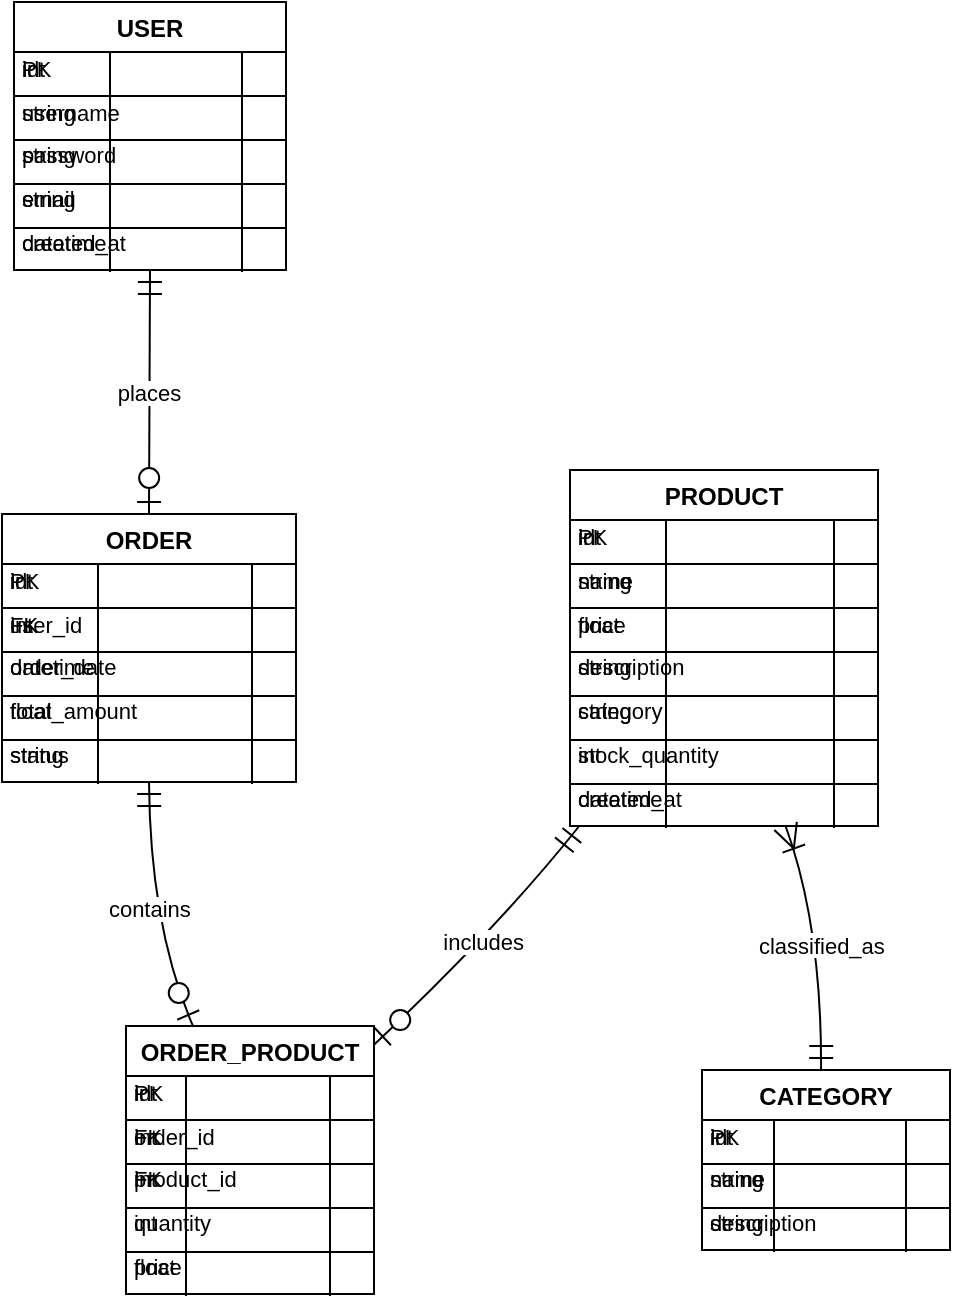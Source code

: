<mxfile version="26.2.13">
  <diagram name="Page-1" id="8xjxKdz7kWo_P9GLOSG8">
    <mxGraphModel>
      <root>
        <mxCell id="0" />
        <mxCell id="1" parent="0" />
        <mxCell id="2" value="USER" style="shape=table;startSize=25;container=1;collapsible=0;childLayout=tableLayout;fixedRows=1;rowLines=1;fontStyle=1;align=center;resizeLast=1;" vertex="1" parent="1">
          <mxGeometry x="26" y="20" width="136" height="134" as="geometry" />
        </mxCell>
        <mxCell id="3" style="shape=tableRow;horizontal=0;startSize=0;swimlaneHead=0;swimlaneBody=0;fillColor=none;collapsible=0;dropTarget=0;points=[[0,0.5],[1,0.5]];portConstraint=eastwest;top=0;left=0;right=0;bottom=0;" vertex="1" parent="2">
          <mxGeometry y="22" width="136" height="22" as="geometry" />
        </mxCell>
        <mxCell id="4" value="int" style="shape=partialRectangle;connectable=0;fillColor=none;top=0;left=0;bottom=0;right=0;align=left;spacingLeft=2;overflow=hidden;fontSize=11;" vertex="1" parent="3">
          <mxGeometry width="48" height="22" as="geometry" />
        </mxCell>
        <mxCell id="5" value="id" style="shape=partialRectangle;connectable=0;fillColor=none;top=0;left=0;bottom=0;right=0;align=left;spacingLeft=2;overflow=hidden;fontSize=11;" vertex="1" parent="3">
          <mxGeometry width="66" height="22" as="geometry" />
        </mxCell>
        <mxCell id="6" value="PK" style="shape=partialRectangle;connectable=0;fillColor=none;top=0;left=0;bottom=0;right=0;align=left;spacingLeft=2;overflow=hidden;fontSize=11;" vertex="1" parent="3">
          <mxGeometry width="22" height="22" as="geometry" />
        </mxCell>
        <mxCell id="7" style="shape=tableRow;horizontal=0;startSize=0;swimlaneHead=0;swimlaneBody=0;fillColor=none;collapsible=0;dropTarget=0;points=[[0,0.5],[1,0.5]];portConstraint=eastwest;top=0;left=0;right=0;bottom=0;" vertex="1" parent="2">
          <mxGeometry y="44" width="136" height="22" as="geometry" />
        </mxCell>
        <mxCell id="8" value="string" style="shape=partialRectangle;connectable=0;fillColor=none;top=0;left=0;bottom=0;right=0;align=left;spacingLeft=2;overflow=hidden;fontSize=11;" vertex="1" parent="7">
          <mxGeometry width="48" height="22" as="geometry" />
        </mxCell>
        <mxCell id="9" value="username" style="shape=partialRectangle;connectable=0;fillColor=none;top=0;left=0;bottom=0;right=0;align=left;spacingLeft=2;overflow=hidden;fontSize=11;" vertex="1" parent="7">
          <mxGeometry width="66" height="22" as="geometry" />
        </mxCell>
        <mxCell id="10" value="" style="shape=partialRectangle;connectable=0;fillColor=none;top=0;left=0;bottom=0;right=0;align=left;spacingLeft=2;overflow=hidden;fontSize=11;" vertex="1" parent="7">
          <mxGeometry width="22" height="22" as="geometry" />
        </mxCell>
        <mxCell id="11" style="shape=tableRow;horizontal=0;startSize=0;swimlaneHead=0;swimlaneBody=0;fillColor=none;collapsible=0;dropTarget=0;points=[[0,0.5],[1,0.5]];portConstraint=eastwest;top=0;left=0;right=0;bottom=0;" vertex="1" parent="2">
          <mxGeometry y="65" width="136" height="22" as="geometry" />
        </mxCell>
        <mxCell id="12" value="string" style="shape=partialRectangle;connectable=0;fillColor=none;top=0;left=0;bottom=0;right=0;align=left;spacingLeft=2;overflow=hidden;fontSize=11;" vertex="1" parent="11">
          <mxGeometry width="48" height="22" as="geometry" />
        </mxCell>
        <mxCell id="13" value="password" style="shape=partialRectangle;connectable=0;fillColor=none;top=0;left=0;bottom=0;right=0;align=left;spacingLeft=2;overflow=hidden;fontSize=11;" vertex="1" parent="11">
          <mxGeometry width="66" height="22" as="geometry" />
        </mxCell>
        <mxCell id="14" value="" style="shape=partialRectangle;connectable=0;fillColor=none;top=0;left=0;bottom=0;right=0;align=left;spacingLeft=2;overflow=hidden;fontSize=11;" vertex="1" parent="11">
          <mxGeometry width="22" height="22" as="geometry" />
        </mxCell>
        <mxCell id="15" style="shape=tableRow;horizontal=0;startSize=0;swimlaneHead=0;swimlaneBody=0;fillColor=none;collapsible=0;dropTarget=0;points=[[0,0.5],[1,0.5]];portConstraint=eastwest;top=0;left=0;right=0;bottom=0;" vertex="1" parent="2">
          <mxGeometry y="87" width="136" height="22" as="geometry" />
        </mxCell>
        <mxCell id="16" value="string" style="shape=partialRectangle;connectable=0;fillColor=none;top=0;left=0;bottom=0;right=0;align=left;spacingLeft=2;overflow=hidden;fontSize=11;" vertex="1" parent="15">
          <mxGeometry width="48" height="22" as="geometry" />
        </mxCell>
        <mxCell id="17" value="email" style="shape=partialRectangle;connectable=0;fillColor=none;top=0;left=0;bottom=0;right=0;align=left;spacingLeft=2;overflow=hidden;fontSize=11;" vertex="1" parent="15">
          <mxGeometry width="66" height="22" as="geometry" />
        </mxCell>
        <mxCell id="18" value="" style="shape=partialRectangle;connectable=0;fillColor=none;top=0;left=0;bottom=0;right=0;align=left;spacingLeft=2;overflow=hidden;fontSize=11;" vertex="1" parent="15">
          <mxGeometry width="22" height="22" as="geometry" />
        </mxCell>
        <mxCell id="19" style="shape=tableRow;horizontal=0;startSize=0;swimlaneHead=0;swimlaneBody=0;fillColor=none;collapsible=0;dropTarget=0;points=[[0,0.5],[1,0.5]];portConstraint=eastwest;top=0;left=0;right=0;bottom=0;" vertex="1" parent="2">
          <mxGeometry y="109" width="136" height="22" as="geometry" />
        </mxCell>
        <mxCell id="20" value="datetime" style="shape=partialRectangle;connectable=0;fillColor=none;top=0;left=0;bottom=0;right=0;align=left;spacingLeft=2;overflow=hidden;fontSize=11;" vertex="1" parent="19">
          <mxGeometry width="48" height="22" as="geometry" />
        </mxCell>
        <mxCell id="21" value="created_at" style="shape=partialRectangle;connectable=0;fillColor=none;top=0;left=0;bottom=0;right=0;align=left;spacingLeft=2;overflow=hidden;fontSize=11;" vertex="1" parent="19">
          <mxGeometry width="66" height="22" as="geometry" />
        </mxCell>
        <mxCell id="22" value="" style="shape=partialRectangle;connectable=0;fillColor=none;top=0;left=0;bottom=0;right=0;align=left;spacingLeft=2;overflow=hidden;fontSize=11;" vertex="1" parent="19">
          <mxGeometry width="22" height="22" as="geometry" />
        </mxCell>
        <mxCell id="23" value="PRODUCT" style="shape=table;startSize=25;container=1;collapsible=0;childLayout=tableLayout;fixedRows=1;rowLines=1;fontStyle=1;align=center;resizeLast=1;" vertex="1" parent="1">
          <mxGeometry x="304" y="254" width="154" height="178" as="geometry" />
        </mxCell>
        <mxCell id="24" style="shape=tableRow;horizontal=0;startSize=0;swimlaneHead=0;swimlaneBody=0;fillColor=none;collapsible=0;dropTarget=0;points=[[0,0.5],[1,0.5]];portConstraint=eastwest;top=0;left=0;right=0;bottom=0;" vertex="1" parent="23">
          <mxGeometry y="22" width="153" height="22" as="geometry" />
        </mxCell>
        <mxCell id="25" value="int" style="shape=partialRectangle;connectable=0;fillColor=none;top=0;left=0;bottom=0;right=0;align=left;spacingLeft=2;overflow=hidden;fontSize=11;" vertex="1" parent="24">
          <mxGeometry width="48" height="22" as="geometry" />
        </mxCell>
        <mxCell id="26" value="id" style="shape=partialRectangle;connectable=0;fillColor=none;top=0;left=0;bottom=0;right=0;align=left;spacingLeft=2;overflow=hidden;fontSize=11;" vertex="1" parent="24">
          <mxGeometry width="84" height="22" as="geometry" />
        </mxCell>
        <mxCell id="27" value="PK" style="shape=partialRectangle;connectable=0;fillColor=none;top=0;left=0;bottom=0;right=0;align=left;spacingLeft=2;overflow=hidden;fontSize=11;" vertex="1" parent="24">
          <mxGeometry width="22" height="22" as="geometry" />
        </mxCell>
        <mxCell id="28" style="shape=tableRow;horizontal=0;startSize=0;swimlaneHead=0;swimlaneBody=0;fillColor=none;collapsible=0;dropTarget=0;points=[[0,0.5],[1,0.5]];portConstraint=eastwest;top=0;left=0;right=0;bottom=0;" vertex="1" parent="23">
          <mxGeometry y="44" width="153" height="22" as="geometry" />
        </mxCell>
        <mxCell id="29" value="string" style="shape=partialRectangle;connectable=0;fillColor=none;top=0;left=0;bottom=0;right=0;align=left;spacingLeft=2;overflow=hidden;fontSize=11;" vertex="1" parent="28">
          <mxGeometry width="48" height="22" as="geometry" />
        </mxCell>
        <mxCell id="30" value="name" style="shape=partialRectangle;connectable=0;fillColor=none;top=0;left=0;bottom=0;right=0;align=left;spacingLeft=2;overflow=hidden;fontSize=11;" vertex="1" parent="28">
          <mxGeometry width="84" height="22" as="geometry" />
        </mxCell>
        <mxCell id="31" value="" style="shape=partialRectangle;connectable=0;fillColor=none;top=0;left=0;bottom=0;right=0;align=left;spacingLeft=2;overflow=hidden;fontSize=11;" vertex="1" parent="28">
          <mxGeometry width="22" height="22" as="geometry" />
        </mxCell>
        <mxCell id="32" style="shape=tableRow;horizontal=0;startSize=0;swimlaneHead=0;swimlaneBody=0;fillColor=none;collapsible=0;dropTarget=0;points=[[0,0.5],[1,0.5]];portConstraint=eastwest;top=0;left=0;right=0;bottom=0;" vertex="1" parent="23">
          <mxGeometry y="66" width="153" height="22" as="geometry" />
        </mxCell>
        <mxCell id="33" value="float" style="shape=partialRectangle;connectable=0;fillColor=none;top=0;left=0;bottom=0;right=0;align=left;spacingLeft=2;overflow=hidden;fontSize=11;" vertex="1" parent="32">
          <mxGeometry width="48" height="22" as="geometry" />
        </mxCell>
        <mxCell id="34" value="price" style="shape=partialRectangle;connectable=0;fillColor=none;top=0;left=0;bottom=0;right=0;align=left;spacingLeft=2;overflow=hidden;fontSize=11;" vertex="1" parent="32">
          <mxGeometry width="84" height="22" as="geometry" />
        </mxCell>
        <mxCell id="35" value="" style="shape=partialRectangle;connectable=0;fillColor=none;top=0;left=0;bottom=0;right=0;align=left;spacingLeft=2;overflow=hidden;fontSize=11;" vertex="1" parent="32">
          <mxGeometry width="22" height="22" as="geometry" />
        </mxCell>
        <mxCell id="36" style="shape=tableRow;horizontal=0;startSize=0;swimlaneHead=0;swimlaneBody=0;fillColor=none;collapsible=0;dropTarget=0;points=[[0,0.5],[1,0.5]];portConstraint=eastwest;top=0;left=0;right=0;bottom=0;" vertex="1" parent="23">
          <mxGeometry y="87" width="153" height="22" as="geometry" />
        </mxCell>
        <mxCell id="37" value="string" style="shape=partialRectangle;connectable=0;fillColor=none;top=0;left=0;bottom=0;right=0;align=left;spacingLeft=2;overflow=hidden;fontSize=11;" vertex="1" parent="36">
          <mxGeometry width="48" height="22" as="geometry" />
        </mxCell>
        <mxCell id="38" value="description" style="shape=partialRectangle;connectable=0;fillColor=none;top=0;left=0;bottom=0;right=0;align=left;spacingLeft=2;overflow=hidden;fontSize=11;" vertex="1" parent="36">
          <mxGeometry width="84" height="22" as="geometry" />
        </mxCell>
        <mxCell id="39" value="" style="shape=partialRectangle;connectable=0;fillColor=none;top=0;left=0;bottom=0;right=0;align=left;spacingLeft=2;overflow=hidden;fontSize=11;" vertex="1" parent="36">
          <mxGeometry width="22" height="22" as="geometry" />
        </mxCell>
        <mxCell id="40" style="shape=tableRow;horizontal=0;startSize=0;swimlaneHead=0;swimlaneBody=0;fillColor=none;collapsible=0;dropTarget=0;points=[[0,0.5],[1,0.5]];portConstraint=eastwest;top=0;left=0;right=0;bottom=0;" vertex="1" parent="23">
          <mxGeometry y="109" width="153" height="22" as="geometry" />
        </mxCell>
        <mxCell id="41" value="string" style="shape=partialRectangle;connectable=0;fillColor=none;top=0;left=0;bottom=0;right=0;align=left;spacingLeft=2;overflow=hidden;fontSize=11;" vertex="1" parent="40">
          <mxGeometry width="48" height="22" as="geometry" />
        </mxCell>
        <mxCell id="42" value="category" style="shape=partialRectangle;connectable=0;fillColor=none;top=0;left=0;bottom=0;right=0;align=left;spacingLeft=2;overflow=hidden;fontSize=11;" vertex="1" parent="40">
          <mxGeometry width="84" height="22" as="geometry" />
        </mxCell>
        <mxCell id="43" value="" style="shape=partialRectangle;connectable=0;fillColor=none;top=0;left=0;bottom=0;right=0;align=left;spacingLeft=2;overflow=hidden;fontSize=11;" vertex="1" parent="40">
          <mxGeometry width="22" height="22" as="geometry" />
        </mxCell>
        <mxCell id="44" style="shape=tableRow;horizontal=0;startSize=0;swimlaneHead=0;swimlaneBody=0;fillColor=none;collapsible=0;dropTarget=0;points=[[0,0.5],[1,0.5]];portConstraint=eastwest;top=0;left=0;right=0;bottom=0;" vertex="1" parent="23">
          <mxGeometry y="131" width="153" height="22" as="geometry" />
        </mxCell>
        <mxCell id="45" value="int" style="shape=partialRectangle;connectable=0;fillColor=none;top=0;left=0;bottom=0;right=0;align=left;spacingLeft=2;overflow=hidden;fontSize=11;" vertex="1" parent="44">
          <mxGeometry width="48" height="22" as="geometry" />
        </mxCell>
        <mxCell id="46" value="stock_quantity" style="shape=partialRectangle;connectable=0;fillColor=none;top=0;left=0;bottom=0;right=0;align=left;spacingLeft=2;overflow=hidden;fontSize=11;" vertex="1" parent="44">
          <mxGeometry width="84" height="22" as="geometry" />
        </mxCell>
        <mxCell id="47" value="" style="shape=partialRectangle;connectable=0;fillColor=none;top=0;left=0;bottom=0;right=0;align=left;spacingLeft=2;overflow=hidden;fontSize=11;" vertex="1" parent="44">
          <mxGeometry width="22" height="22" as="geometry" />
        </mxCell>
        <mxCell id="48" style="shape=tableRow;horizontal=0;startSize=0;swimlaneHead=0;swimlaneBody=0;fillColor=none;collapsible=0;dropTarget=0;points=[[0,0.5],[1,0.5]];portConstraint=eastwest;top=0;left=0;right=0;bottom=0;" vertex="1" parent="23">
          <mxGeometry y="153" width="153" height="22" as="geometry" />
        </mxCell>
        <mxCell id="49" value="datetime" style="shape=partialRectangle;connectable=0;fillColor=none;top=0;left=0;bottom=0;right=0;align=left;spacingLeft=2;overflow=hidden;fontSize=11;" vertex="1" parent="48">
          <mxGeometry width="48" height="22" as="geometry" />
        </mxCell>
        <mxCell id="50" value="created_at" style="shape=partialRectangle;connectable=0;fillColor=none;top=0;left=0;bottom=0;right=0;align=left;spacingLeft=2;overflow=hidden;fontSize=11;" vertex="1" parent="48">
          <mxGeometry width="84" height="22" as="geometry" />
        </mxCell>
        <mxCell id="51" value="" style="shape=partialRectangle;connectable=0;fillColor=none;top=0;left=0;bottom=0;right=0;align=left;spacingLeft=2;overflow=hidden;fontSize=11;" vertex="1" parent="48">
          <mxGeometry width="22" height="22" as="geometry" />
        </mxCell>
        <mxCell id="52" value="ORDER" style="shape=table;startSize=25;container=1;collapsible=0;childLayout=tableLayout;fixedRows=1;rowLines=1;fontStyle=1;align=center;resizeLast=1;" vertex="1" parent="1">
          <mxGeometry x="20" y="276" width="147" height="134" as="geometry" />
        </mxCell>
        <mxCell id="53" style="shape=tableRow;horizontal=0;startSize=0;swimlaneHead=0;swimlaneBody=0;fillColor=none;collapsible=0;dropTarget=0;points=[[0,0.5],[1,0.5]];portConstraint=eastwest;top=0;left=0;right=0;bottom=0;" vertex="1" parent="52">
          <mxGeometry y="22" width="147" height="22" as="geometry" />
        </mxCell>
        <mxCell id="54" value="int" style="shape=partialRectangle;connectable=0;fillColor=none;top=0;left=0;bottom=0;right=0;align=left;spacingLeft=2;overflow=hidden;fontSize=11;" vertex="1" parent="53">
          <mxGeometry width="48" height="22" as="geometry" />
        </mxCell>
        <mxCell id="55" value="id" style="shape=partialRectangle;connectable=0;fillColor=none;top=0;left=0;bottom=0;right=0;align=left;spacingLeft=2;overflow=hidden;fontSize=11;" vertex="1" parent="53">
          <mxGeometry width="77" height="22" as="geometry" />
        </mxCell>
        <mxCell id="56" value="PK" style="shape=partialRectangle;connectable=0;fillColor=none;top=0;left=0;bottom=0;right=0;align=left;spacingLeft=2;overflow=hidden;fontSize=11;" vertex="1" parent="53">
          <mxGeometry width="22" height="22" as="geometry" />
        </mxCell>
        <mxCell id="57" style="shape=tableRow;horizontal=0;startSize=0;swimlaneHead=0;swimlaneBody=0;fillColor=none;collapsible=0;dropTarget=0;points=[[0,0.5],[1,0.5]];portConstraint=eastwest;top=0;left=0;right=0;bottom=0;" vertex="1" parent="52">
          <mxGeometry y="44" width="147" height="22" as="geometry" />
        </mxCell>
        <mxCell id="58" value="int" style="shape=partialRectangle;connectable=0;fillColor=none;top=0;left=0;bottom=0;right=0;align=left;spacingLeft=2;overflow=hidden;fontSize=11;" vertex="1" parent="57">
          <mxGeometry width="48" height="22" as="geometry" />
        </mxCell>
        <mxCell id="59" value="user_id" style="shape=partialRectangle;connectable=0;fillColor=none;top=0;left=0;bottom=0;right=0;align=left;spacingLeft=2;overflow=hidden;fontSize=11;" vertex="1" parent="57">
          <mxGeometry width="77" height="22" as="geometry" />
        </mxCell>
        <mxCell id="60" value="FK" style="shape=partialRectangle;connectable=0;fillColor=none;top=0;left=0;bottom=0;right=0;align=left;spacingLeft=2;overflow=hidden;fontSize=11;" vertex="1" parent="57">
          <mxGeometry width="22" height="22" as="geometry" />
        </mxCell>
        <mxCell id="61" style="shape=tableRow;horizontal=0;startSize=0;swimlaneHead=0;swimlaneBody=0;fillColor=none;collapsible=0;dropTarget=0;points=[[0,0.5],[1,0.5]];portConstraint=eastwest;top=0;left=0;right=0;bottom=0;" vertex="1" parent="52">
          <mxGeometry y="65" width="147" height="22" as="geometry" />
        </mxCell>
        <mxCell id="62" value="datetime" style="shape=partialRectangle;connectable=0;fillColor=none;top=0;left=0;bottom=0;right=0;align=left;spacingLeft=2;overflow=hidden;fontSize=11;" vertex="1" parent="61">
          <mxGeometry width="48" height="22" as="geometry" />
        </mxCell>
        <mxCell id="63" value="order_date" style="shape=partialRectangle;connectable=0;fillColor=none;top=0;left=0;bottom=0;right=0;align=left;spacingLeft=2;overflow=hidden;fontSize=11;" vertex="1" parent="61">
          <mxGeometry width="77" height="22" as="geometry" />
        </mxCell>
        <mxCell id="64" value="" style="shape=partialRectangle;connectable=0;fillColor=none;top=0;left=0;bottom=0;right=0;align=left;spacingLeft=2;overflow=hidden;fontSize=11;" vertex="1" parent="61">
          <mxGeometry width="22" height="22" as="geometry" />
        </mxCell>
        <mxCell id="65" style="shape=tableRow;horizontal=0;startSize=0;swimlaneHead=0;swimlaneBody=0;fillColor=none;collapsible=0;dropTarget=0;points=[[0,0.5],[1,0.5]];portConstraint=eastwest;top=0;left=0;right=0;bottom=0;" vertex="1" parent="52">
          <mxGeometry y="87" width="147" height="22" as="geometry" />
        </mxCell>
        <mxCell id="66" value="float" style="shape=partialRectangle;connectable=0;fillColor=none;top=0;left=0;bottom=0;right=0;align=left;spacingLeft=2;overflow=hidden;fontSize=11;" vertex="1" parent="65">
          <mxGeometry width="48" height="22" as="geometry" />
        </mxCell>
        <mxCell id="67" value="total_amount" style="shape=partialRectangle;connectable=0;fillColor=none;top=0;left=0;bottom=0;right=0;align=left;spacingLeft=2;overflow=hidden;fontSize=11;" vertex="1" parent="65">
          <mxGeometry width="77" height="22" as="geometry" />
        </mxCell>
        <mxCell id="68" value="" style="shape=partialRectangle;connectable=0;fillColor=none;top=0;left=0;bottom=0;right=0;align=left;spacingLeft=2;overflow=hidden;fontSize=11;" vertex="1" parent="65">
          <mxGeometry width="22" height="22" as="geometry" />
        </mxCell>
        <mxCell id="69" style="shape=tableRow;horizontal=0;startSize=0;swimlaneHead=0;swimlaneBody=0;fillColor=none;collapsible=0;dropTarget=0;points=[[0,0.5],[1,0.5]];portConstraint=eastwest;top=0;left=0;right=0;bottom=0;" vertex="1" parent="52">
          <mxGeometry y="109" width="147" height="22" as="geometry" />
        </mxCell>
        <mxCell id="70" value="string" style="shape=partialRectangle;connectable=0;fillColor=none;top=0;left=0;bottom=0;right=0;align=left;spacingLeft=2;overflow=hidden;fontSize=11;" vertex="1" parent="69">
          <mxGeometry width="48" height="22" as="geometry" />
        </mxCell>
        <mxCell id="71" value="status" style="shape=partialRectangle;connectable=0;fillColor=none;top=0;left=0;bottom=0;right=0;align=left;spacingLeft=2;overflow=hidden;fontSize=11;" vertex="1" parent="69">
          <mxGeometry width="77" height="22" as="geometry" />
        </mxCell>
        <mxCell id="72" value="" style="shape=partialRectangle;connectable=0;fillColor=none;top=0;left=0;bottom=0;right=0;align=left;spacingLeft=2;overflow=hidden;fontSize=11;" vertex="1" parent="69">
          <mxGeometry width="22" height="22" as="geometry" />
        </mxCell>
        <mxCell id="73" value="ORDER_PRODUCT" style="shape=table;startSize=25;container=1;collapsible=0;childLayout=tableLayout;fixedRows=1;rowLines=1;fontStyle=1;align=center;resizeLast=1;" vertex="1" parent="1">
          <mxGeometry x="82" y="532" width="124" height="134" as="geometry" />
        </mxCell>
        <mxCell id="74" style="shape=tableRow;horizontal=0;startSize=0;swimlaneHead=0;swimlaneBody=0;fillColor=none;collapsible=0;dropTarget=0;points=[[0,0.5],[1,0.5]];portConstraint=eastwest;top=0;left=0;right=0;bottom=0;" vertex="1" parent="73">
          <mxGeometry y="22" width="124" height="22" as="geometry" />
        </mxCell>
        <mxCell id="75" value="int" style="shape=partialRectangle;connectable=0;fillColor=none;top=0;left=0;bottom=0;right=0;align=left;spacingLeft=2;overflow=hidden;fontSize=11;" vertex="1" parent="74">
          <mxGeometry width="30" height="22" as="geometry" />
        </mxCell>
        <mxCell id="76" value="id" style="shape=partialRectangle;connectable=0;fillColor=none;top=0;left=0;bottom=0;right=0;align=left;spacingLeft=2;overflow=hidden;fontSize=11;" vertex="1" parent="74">
          <mxGeometry width="72" height="22" as="geometry" />
        </mxCell>
        <mxCell id="77" value="PK" style="shape=partialRectangle;connectable=0;fillColor=none;top=0;left=0;bottom=0;right=0;align=left;spacingLeft=2;overflow=hidden;fontSize=11;" vertex="1" parent="74">
          <mxGeometry width="22" height="22" as="geometry" />
        </mxCell>
        <mxCell id="78" style="shape=tableRow;horizontal=0;startSize=0;swimlaneHead=0;swimlaneBody=0;fillColor=none;collapsible=0;dropTarget=0;points=[[0,0.5],[1,0.5]];portConstraint=eastwest;top=0;left=0;right=0;bottom=0;" vertex="1" parent="73">
          <mxGeometry y="44" width="124" height="22" as="geometry" />
        </mxCell>
        <mxCell id="79" value="int" style="shape=partialRectangle;connectable=0;fillColor=none;top=0;left=0;bottom=0;right=0;align=left;spacingLeft=2;overflow=hidden;fontSize=11;" vertex="1" parent="78">
          <mxGeometry width="30" height="22" as="geometry" />
        </mxCell>
        <mxCell id="80" value="order_id" style="shape=partialRectangle;connectable=0;fillColor=none;top=0;left=0;bottom=0;right=0;align=left;spacingLeft=2;overflow=hidden;fontSize=11;" vertex="1" parent="78">
          <mxGeometry width="72" height="22" as="geometry" />
        </mxCell>
        <mxCell id="81" value="FK" style="shape=partialRectangle;connectable=0;fillColor=none;top=0;left=0;bottom=0;right=0;align=left;spacingLeft=2;overflow=hidden;fontSize=11;" vertex="1" parent="78">
          <mxGeometry width="22" height="22" as="geometry" />
        </mxCell>
        <mxCell id="82" style="shape=tableRow;horizontal=0;startSize=0;swimlaneHead=0;swimlaneBody=0;fillColor=none;collapsible=0;dropTarget=0;points=[[0,0.5],[1,0.5]];portConstraint=eastwest;top=0;left=0;right=0;bottom=0;" vertex="1" parent="73">
          <mxGeometry y="65" width="124" height="22" as="geometry" />
        </mxCell>
        <mxCell id="83" value="int" style="shape=partialRectangle;connectable=0;fillColor=none;top=0;left=0;bottom=0;right=0;align=left;spacingLeft=2;overflow=hidden;fontSize=11;" vertex="1" parent="82">
          <mxGeometry width="30" height="22" as="geometry" />
        </mxCell>
        <mxCell id="84" value="product_id" style="shape=partialRectangle;connectable=0;fillColor=none;top=0;left=0;bottom=0;right=0;align=left;spacingLeft=2;overflow=hidden;fontSize=11;" vertex="1" parent="82">
          <mxGeometry width="72" height="22" as="geometry" />
        </mxCell>
        <mxCell id="85" value="FK" style="shape=partialRectangle;connectable=0;fillColor=none;top=0;left=0;bottom=0;right=0;align=left;spacingLeft=2;overflow=hidden;fontSize=11;" vertex="1" parent="82">
          <mxGeometry width="22" height="22" as="geometry" />
        </mxCell>
        <mxCell id="86" style="shape=tableRow;horizontal=0;startSize=0;swimlaneHead=0;swimlaneBody=0;fillColor=none;collapsible=0;dropTarget=0;points=[[0,0.5],[1,0.5]];portConstraint=eastwest;top=0;left=0;right=0;bottom=0;" vertex="1" parent="73">
          <mxGeometry y="87" width="124" height="22" as="geometry" />
        </mxCell>
        <mxCell id="87" value="int" style="shape=partialRectangle;connectable=0;fillColor=none;top=0;left=0;bottom=0;right=0;align=left;spacingLeft=2;overflow=hidden;fontSize=11;" vertex="1" parent="86">
          <mxGeometry width="30" height="22" as="geometry" />
        </mxCell>
        <mxCell id="88" value="quantity" style="shape=partialRectangle;connectable=0;fillColor=none;top=0;left=0;bottom=0;right=0;align=left;spacingLeft=2;overflow=hidden;fontSize=11;" vertex="1" parent="86">
          <mxGeometry width="72" height="22" as="geometry" />
        </mxCell>
        <mxCell id="89" value="" style="shape=partialRectangle;connectable=0;fillColor=none;top=0;left=0;bottom=0;right=0;align=left;spacingLeft=2;overflow=hidden;fontSize=11;" vertex="1" parent="86">
          <mxGeometry width="22" height="22" as="geometry" />
        </mxCell>
        <mxCell id="90" style="shape=tableRow;horizontal=0;startSize=0;swimlaneHead=0;swimlaneBody=0;fillColor=none;collapsible=0;dropTarget=0;points=[[0,0.5],[1,0.5]];portConstraint=eastwest;top=0;left=0;right=0;bottom=0;" vertex="1" parent="73">
          <mxGeometry y="109" width="124" height="22" as="geometry" />
        </mxCell>
        <mxCell id="91" value="float" style="shape=partialRectangle;connectable=0;fillColor=none;top=0;left=0;bottom=0;right=0;align=left;spacingLeft=2;overflow=hidden;fontSize=11;" vertex="1" parent="90">
          <mxGeometry width="30" height="22" as="geometry" />
        </mxCell>
        <mxCell id="92" value="price" style="shape=partialRectangle;connectable=0;fillColor=none;top=0;left=0;bottom=0;right=0;align=left;spacingLeft=2;overflow=hidden;fontSize=11;" vertex="1" parent="90">
          <mxGeometry width="72" height="22" as="geometry" />
        </mxCell>
        <mxCell id="93" value="" style="shape=partialRectangle;connectable=0;fillColor=none;top=0;left=0;bottom=0;right=0;align=left;spacingLeft=2;overflow=hidden;fontSize=11;" vertex="1" parent="90">
          <mxGeometry width="22" height="22" as="geometry" />
        </mxCell>
        <mxCell id="94" value="CATEGORY" style="shape=table;startSize=25;container=1;collapsible=0;childLayout=tableLayout;fixedRows=1;rowLines=1;fontStyle=1;align=center;resizeLast=1;" vertex="1" parent="1">
          <mxGeometry x="370" y="554" width="124" height="90" as="geometry" />
        </mxCell>
        <mxCell id="95" style="shape=tableRow;horizontal=0;startSize=0;swimlaneHead=0;swimlaneBody=0;fillColor=none;collapsible=0;dropTarget=0;points=[[0,0.5],[1,0.5]];portConstraint=eastwest;top=0;left=0;right=0;bottom=0;" vertex="1" parent="94">
          <mxGeometry y="22" width="121" height="22" as="geometry" />
        </mxCell>
        <mxCell id="96" value="int" style="shape=partialRectangle;connectable=0;fillColor=none;top=0;left=0;bottom=0;right=0;align=left;spacingLeft=2;overflow=hidden;fontSize=11;" vertex="1" parent="95">
          <mxGeometry width="36" height="22" as="geometry" />
        </mxCell>
        <mxCell id="97" value="id" style="shape=partialRectangle;connectable=0;fillColor=none;top=0;left=0;bottom=0;right=0;align=left;spacingLeft=2;overflow=hidden;fontSize=11;" vertex="1" parent="95">
          <mxGeometry width="66" height="22" as="geometry" />
        </mxCell>
        <mxCell id="98" value="PK" style="shape=partialRectangle;connectable=0;fillColor=none;top=0;left=0;bottom=0;right=0;align=left;spacingLeft=2;overflow=hidden;fontSize=11;" vertex="1" parent="95">
          <mxGeometry width="22" height="22" as="geometry" />
        </mxCell>
        <mxCell id="99" style="shape=tableRow;horizontal=0;startSize=0;swimlaneHead=0;swimlaneBody=0;fillColor=none;collapsible=0;dropTarget=0;points=[[0,0.5],[1,0.5]];portConstraint=eastwest;top=0;left=0;right=0;bottom=0;" vertex="1" parent="94">
          <mxGeometry y="43" width="121" height="22" as="geometry" />
        </mxCell>
        <mxCell id="100" value="string" style="shape=partialRectangle;connectable=0;fillColor=none;top=0;left=0;bottom=0;right=0;align=left;spacingLeft=2;overflow=hidden;fontSize=11;" vertex="1" parent="99">
          <mxGeometry width="36" height="22" as="geometry" />
        </mxCell>
        <mxCell id="101" value="name" style="shape=partialRectangle;connectable=0;fillColor=none;top=0;left=0;bottom=0;right=0;align=left;spacingLeft=2;overflow=hidden;fontSize=11;" vertex="1" parent="99">
          <mxGeometry width="66" height="22" as="geometry" />
        </mxCell>
        <mxCell id="102" value="" style="shape=partialRectangle;connectable=0;fillColor=none;top=0;left=0;bottom=0;right=0;align=left;spacingLeft=2;overflow=hidden;fontSize=11;" vertex="1" parent="99">
          <mxGeometry width="22" height="22" as="geometry" />
        </mxCell>
        <mxCell id="103" style="shape=tableRow;horizontal=0;startSize=0;swimlaneHead=0;swimlaneBody=0;fillColor=none;collapsible=0;dropTarget=0;points=[[0,0.5],[1,0.5]];portConstraint=eastwest;top=0;left=0;right=0;bottom=0;" vertex="1" parent="94">
          <mxGeometry y="65" width="121" height="22" as="geometry" />
        </mxCell>
        <mxCell id="104" value="string" style="shape=partialRectangle;connectable=0;fillColor=none;top=0;left=0;bottom=0;right=0;align=left;spacingLeft=2;overflow=hidden;fontSize=11;" vertex="1" parent="103">
          <mxGeometry width="36" height="22" as="geometry" />
        </mxCell>
        <mxCell id="105" value="description" style="shape=partialRectangle;connectable=0;fillColor=none;top=0;left=0;bottom=0;right=0;align=left;spacingLeft=2;overflow=hidden;fontSize=11;" vertex="1" parent="103">
          <mxGeometry width="66" height="22" as="geometry" />
        </mxCell>
        <mxCell id="106" value="" style="shape=partialRectangle;connectable=0;fillColor=none;top=0;left=0;bottom=0;right=0;align=left;spacingLeft=2;overflow=hidden;fontSize=11;" vertex="1" parent="103">
          <mxGeometry width="22" height="22" as="geometry" />
        </mxCell>
        <mxCell id="107" value="places" style="curved=1;startArrow=ERmandOne;startSize=10;;endArrow=ERzeroToOne;endSize=10;;exitX=0.5;exitY=1;entryX=0.5;entryY=0;" edge="1" parent="1" source="2" target="52">
          <mxGeometry relative="1" as="geometry">
            <Array as="points" />
          </mxGeometry>
        </mxCell>
        <mxCell id="108" value="contains" style="curved=1;startArrow=ERmandOne;startSize=10;;endArrow=ERzeroToOne;endSize=10;;exitX=0.5;exitY=1;entryX=0.27;entryY=0;" edge="1" parent="1" source="52" target="73">
          <mxGeometry relative="1" as="geometry">
            <Array as="points">
              <mxPoint x="94" y="482" />
            </Array>
          </mxGeometry>
        </mxCell>
        <mxCell id="109" value="includes" style="curved=1;startArrow=ERmandOne;startSize=10;;endArrow=ERzeroToOne;endSize=10;;exitX=0.03;exitY=1;entryX=1;entryY=0.07;" edge="1" parent="1" source="23" target="73">
          <mxGeometry relative="1" as="geometry">
            <Array as="points">
              <mxPoint x="269" y="482" />
            </Array>
          </mxGeometry>
        </mxCell>
        <mxCell id="110" value="classified_as" style="curved=1;startArrow=ERoneToMany;startSize=10;;endArrow=ERmandOne;endSize=10;;exitX=0.7;exitY=1;entryX=0.48;entryY=0;" edge="1" parent="1" source="23" target="94">
          <mxGeometry relative="1" as="geometry">
            <Array as="points">
              <mxPoint x="430" y="482" />
            </Array>
          </mxGeometry>
        </mxCell>
      </root>
    </mxGraphModel>
  </diagram>
</mxfile>
